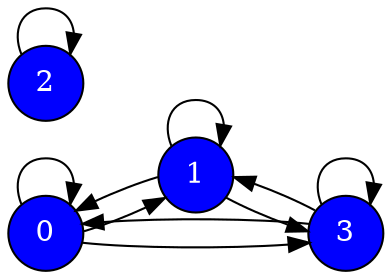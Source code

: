 digraph {node [shape="circle", style="filled", fillcolor="blue", fontcolor="#FFFFFF", margin="0.01"]; rankdir = "LR"; 0->0;0->1;0->3;1->0;1->1;1->3;2->2;3->0;3->1;3->3;}